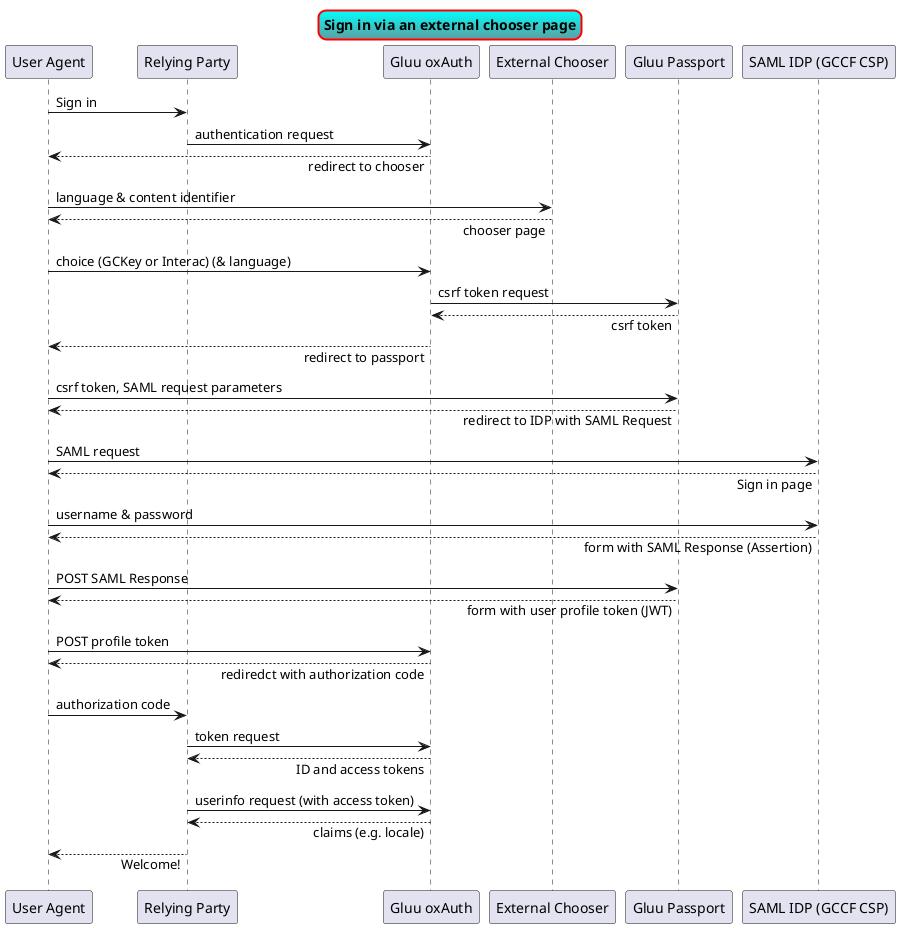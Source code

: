@startuml sequence
skinparam sequenceMessageAlign direction
skinparam responseMessageBelowArrow true
skinparam titleBorderRoundCorner 15
skinparam titleBorderThickness 2
skinparam titleBorderColor red
skinparam titleBackgroundColor Aqua-CadetBlue
title Sign in via an external chooser page
Participant "User Agent" as user
Participant "Relying Party" as RP
Participant "Gluu oxAuth" as oxAuth
Participant "External Chooser" as chooser
Participant "Gluu Passport" as passport
Participant "SAML IDP (GCCF CSP)" as IDP
user -> RP : Sign in
RP -> oxAuth : authentication request
user <-- oxAuth : redirect to chooser
user -> chooser : language & content identifier
user <-- chooser : chooser page
user -> oxAuth : choice (GCKey or Interac) (& language)
oxAuth -> passport : csrf token request
oxAuth <-- passport : csrf token
user <-- oxAuth : redirect to passport
user -> passport : csrf token, SAML request parameters 
user <-- passport : redirect to IDP with SAML Request
user -> IDP : SAML request
user <-- IDP : Sign in page
user -> IDP : username & password
user <-- IDP : form with SAML Response (Assertion)
user -> passport : POST SAML Response
user <-- passport : form with user profile token (JWT)
user -> oxAuth : POST profile token
user <-- oxAuth : rediredct with authorization code
user -> RP : authorization code
RP -> oxAuth : token request
RP <-- oxAuth : ID and access tokens
RP -> oxAuth : userinfo request (with access token)
RP <-- oxAuth : claims (e.g. locale)
user <-- RP : Welcome!
@enduml